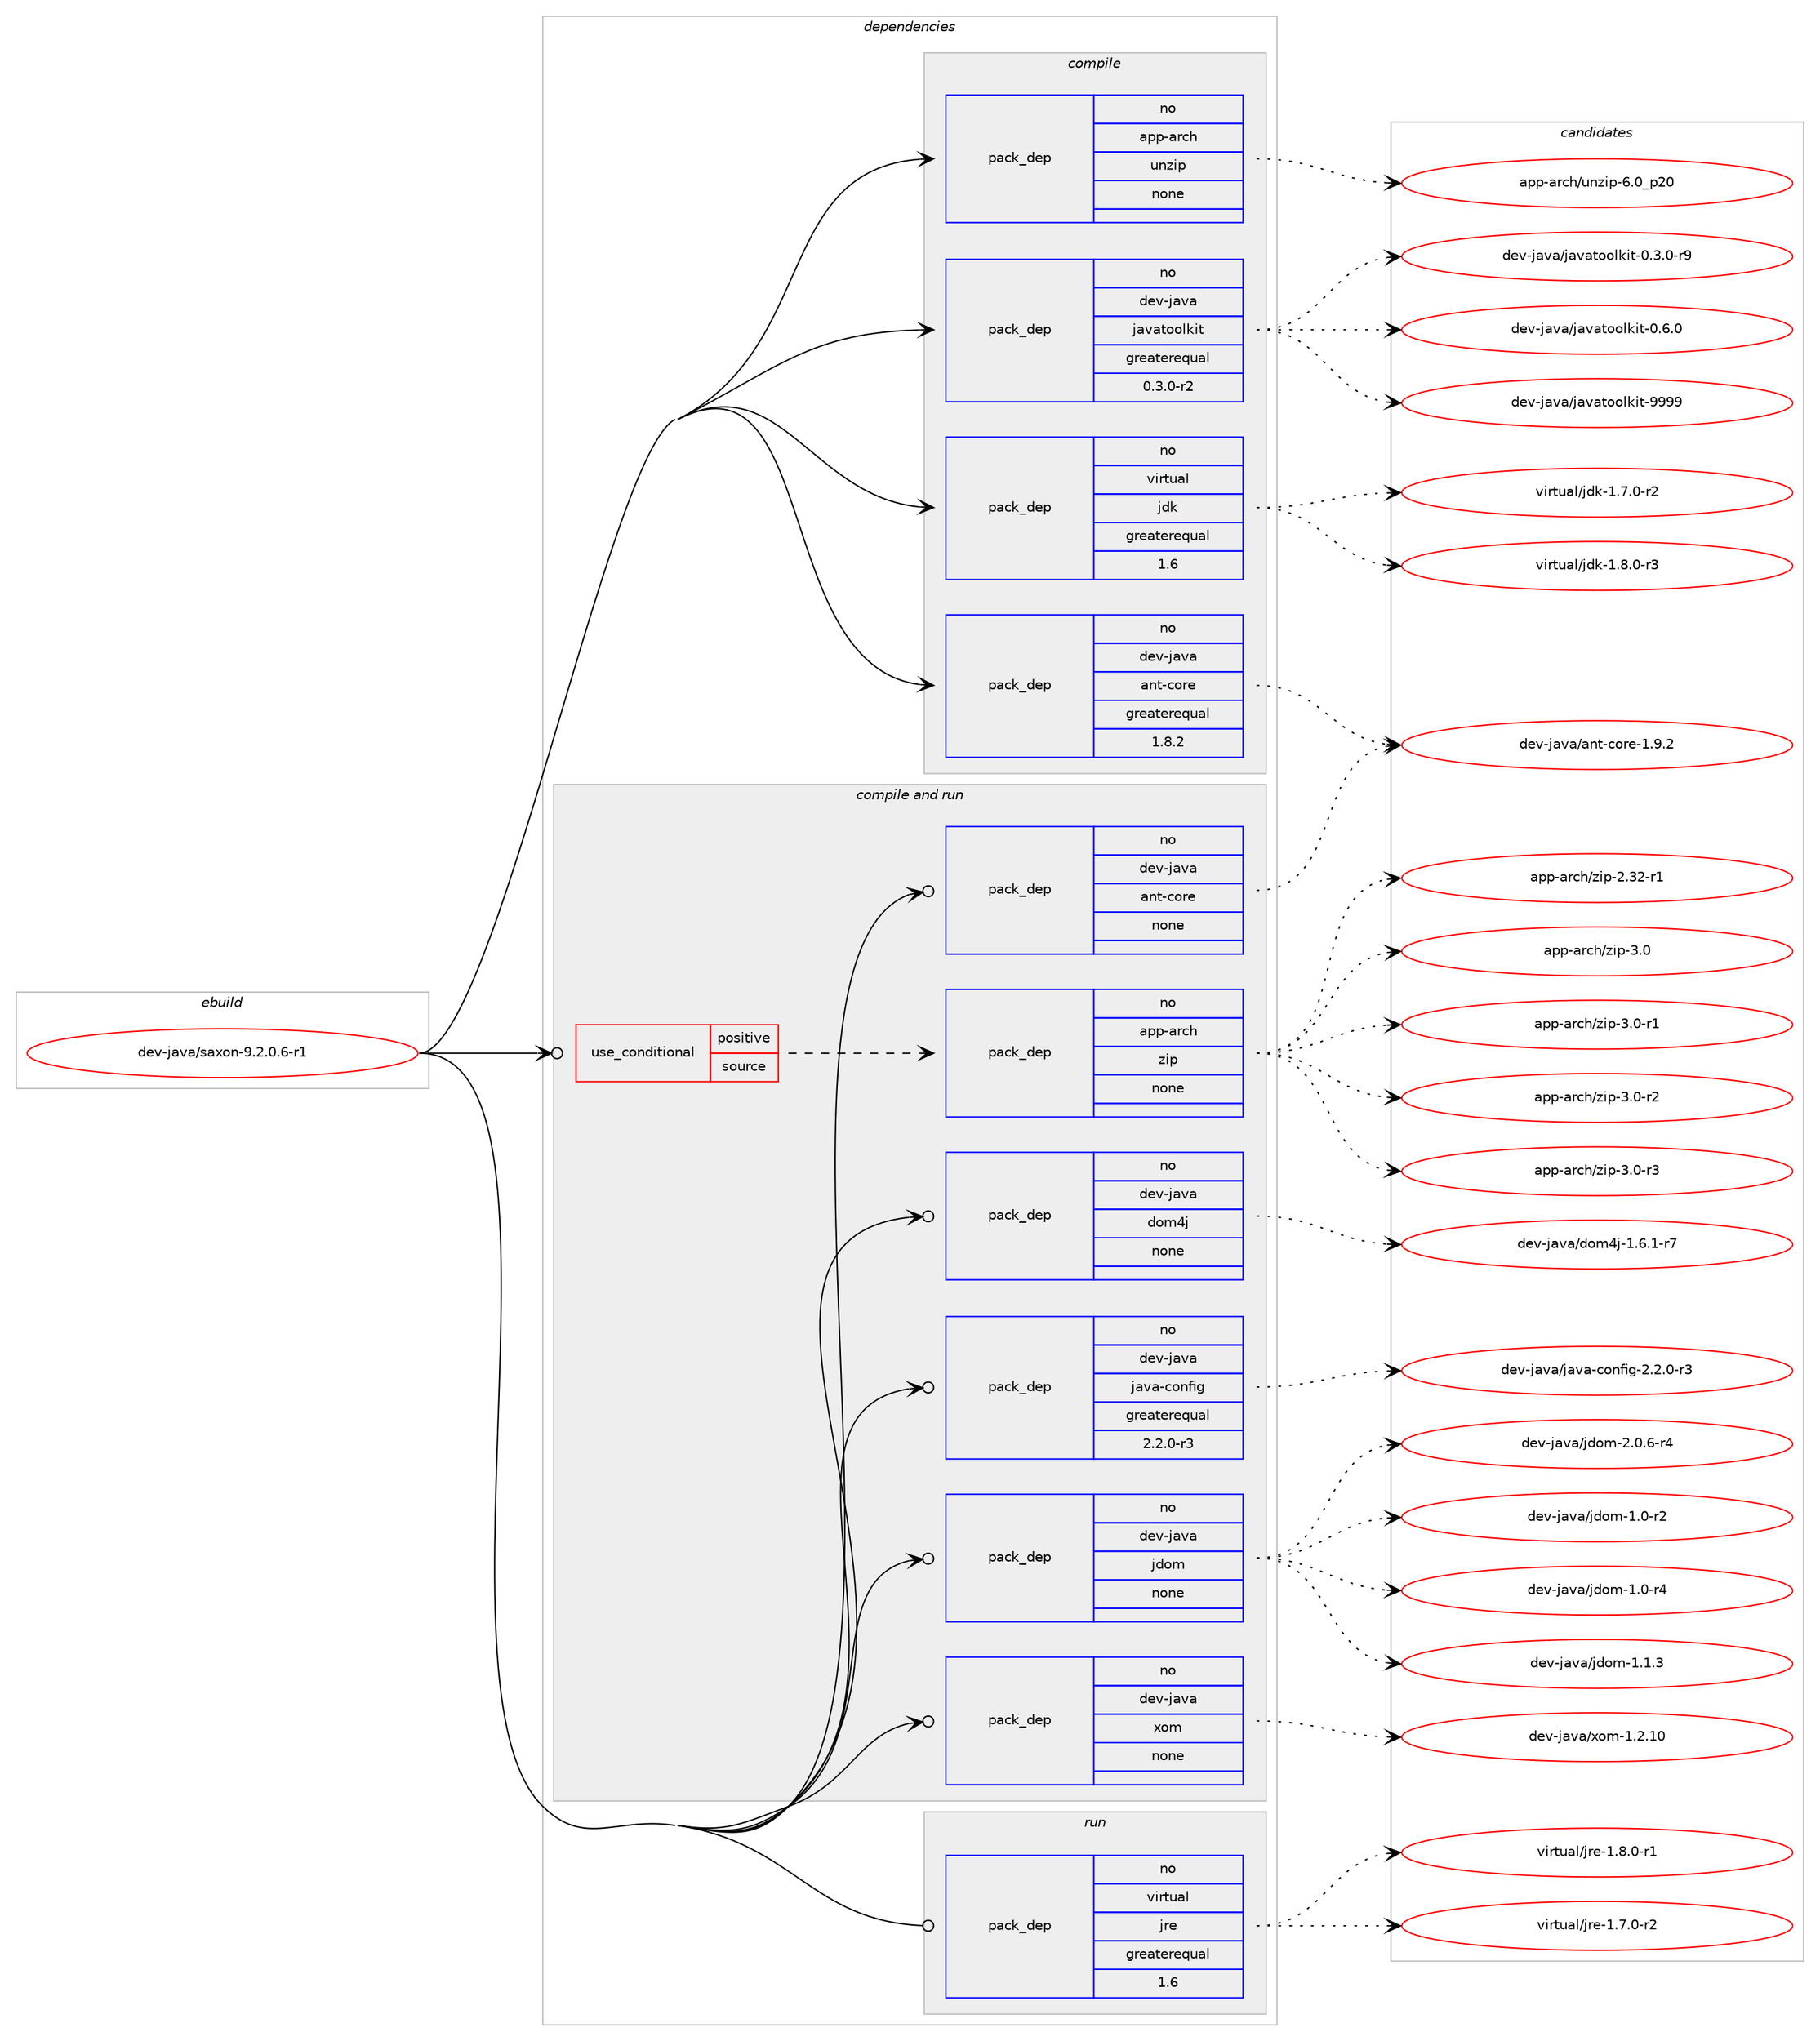 digraph prolog {

# *************
# Graph options
# *************

newrank=true;
concentrate=true;
compound=true;
graph [rankdir=LR,fontname=Helvetica,fontsize=10,ranksep=1.5];#, ranksep=2.5, nodesep=0.2];
edge  [arrowhead=vee];
node  [fontname=Helvetica,fontsize=10];

# **********
# The ebuild
# **********

subgraph cluster_leftcol {
color=gray;
rank=same;
label=<<i>ebuild</i>>;
id [label="dev-java/saxon-9.2.0.6-r1", color=red, width=4, href="../dev-java/saxon-9.2.0.6-r1.svg"];
}

# ****************
# The dependencies
# ****************

subgraph cluster_midcol {
color=gray;
label=<<i>dependencies</i>>;
subgraph cluster_compile {
fillcolor="#eeeeee";
style=filled;
label=<<i>compile</i>>;
subgraph pack79067 {
dependency104622 [label=<<TABLE BORDER="0" CELLBORDER="1" CELLSPACING="0" CELLPADDING="4" WIDTH="220"><TR><TD ROWSPAN="6" CELLPADDING="30">pack_dep</TD></TR><TR><TD WIDTH="110">no</TD></TR><TR><TD>app-arch</TD></TR><TR><TD>unzip</TD></TR><TR><TD>none</TD></TR><TR><TD></TD></TR></TABLE>>, shape=none, color=blue];
}
id:e -> dependency104622:w [weight=20,style="solid",arrowhead="vee"];
subgraph pack79068 {
dependency104623 [label=<<TABLE BORDER="0" CELLBORDER="1" CELLSPACING="0" CELLPADDING="4" WIDTH="220"><TR><TD ROWSPAN="6" CELLPADDING="30">pack_dep</TD></TR><TR><TD WIDTH="110">no</TD></TR><TR><TD>dev-java</TD></TR><TR><TD>ant-core</TD></TR><TR><TD>greaterequal</TD></TR><TR><TD>1.8.2</TD></TR></TABLE>>, shape=none, color=blue];
}
id:e -> dependency104623:w [weight=20,style="solid",arrowhead="vee"];
subgraph pack79069 {
dependency104624 [label=<<TABLE BORDER="0" CELLBORDER="1" CELLSPACING="0" CELLPADDING="4" WIDTH="220"><TR><TD ROWSPAN="6" CELLPADDING="30">pack_dep</TD></TR><TR><TD WIDTH="110">no</TD></TR><TR><TD>dev-java</TD></TR><TR><TD>javatoolkit</TD></TR><TR><TD>greaterequal</TD></TR><TR><TD>0.3.0-r2</TD></TR></TABLE>>, shape=none, color=blue];
}
id:e -> dependency104624:w [weight=20,style="solid",arrowhead="vee"];
subgraph pack79070 {
dependency104625 [label=<<TABLE BORDER="0" CELLBORDER="1" CELLSPACING="0" CELLPADDING="4" WIDTH="220"><TR><TD ROWSPAN="6" CELLPADDING="30">pack_dep</TD></TR><TR><TD WIDTH="110">no</TD></TR><TR><TD>virtual</TD></TR><TR><TD>jdk</TD></TR><TR><TD>greaterequal</TD></TR><TR><TD>1.6</TD></TR></TABLE>>, shape=none, color=blue];
}
id:e -> dependency104625:w [weight=20,style="solid",arrowhead="vee"];
}
subgraph cluster_compileandrun {
fillcolor="#eeeeee";
style=filled;
label=<<i>compile and run</i>>;
subgraph cond22521 {
dependency104626 [label=<<TABLE BORDER="0" CELLBORDER="1" CELLSPACING="0" CELLPADDING="4"><TR><TD ROWSPAN="3" CELLPADDING="10">use_conditional</TD></TR><TR><TD>positive</TD></TR><TR><TD>source</TD></TR></TABLE>>, shape=none, color=red];
subgraph pack79071 {
dependency104627 [label=<<TABLE BORDER="0" CELLBORDER="1" CELLSPACING="0" CELLPADDING="4" WIDTH="220"><TR><TD ROWSPAN="6" CELLPADDING="30">pack_dep</TD></TR><TR><TD WIDTH="110">no</TD></TR><TR><TD>app-arch</TD></TR><TR><TD>zip</TD></TR><TR><TD>none</TD></TR><TR><TD></TD></TR></TABLE>>, shape=none, color=blue];
}
dependency104626:e -> dependency104627:w [weight=20,style="dashed",arrowhead="vee"];
}
id:e -> dependency104626:w [weight=20,style="solid",arrowhead="odotvee"];
subgraph pack79072 {
dependency104628 [label=<<TABLE BORDER="0" CELLBORDER="1" CELLSPACING="0" CELLPADDING="4" WIDTH="220"><TR><TD ROWSPAN="6" CELLPADDING="30">pack_dep</TD></TR><TR><TD WIDTH="110">no</TD></TR><TR><TD>dev-java</TD></TR><TR><TD>ant-core</TD></TR><TR><TD>none</TD></TR><TR><TD></TD></TR></TABLE>>, shape=none, color=blue];
}
id:e -> dependency104628:w [weight=20,style="solid",arrowhead="odotvee"];
subgraph pack79073 {
dependency104629 [label=<<TABLE BORDER="0" CELLBORDER="1" CELLSPACING="0" CELLPADDING="4" WIDTH="220"><TR><TD ROWSPAN="6" CELLPADDING="30">pack_dep</TD></TR><TR><TD WIDTH="110">no</TD></TR><TR><TD>dev-java</TD></TR><TR><TD>dom4j</TD></TR><TR><TD>none</TD></TR><TR><TD></TD></TR></TABLE>>, shape=none, color=blue];
}
id:e -> dependency104629:w [weight=20,style="solid",arrowhead="odotvee"];
subgraph pack79074 {
dependency104630 [label=<<TABLE BORDER="0" CELLBORDER="1" CELLSPACING="0" CELLPADDING="4" WIDTH="220"><TR><TD ROWSPAN="6" CELLPADDING="30">pack_dep</TD></TR><TR><TD WIDTH="110">no</TD></TR><TR><TD>dev-java</TD></TR><TR><TD>java-config</TD></TR><TR><TD>greaterequal</TD></TR><TR><TD>2.2.0-r3</TD></TR></TABLE>>, shape=none, color=blue];
}
id:e -> dependency104630:w [weight=20,style="solid",arrowhead="odotvee"];
subgraph pack79075 {
dependency104631 [label=<<TABLE BORDER="0" CELLBORDER="1" CELLSPACING="0" CELLPADDING="4" WIDTH="220"><TR><TD ROWSPAN="6" CELLPADDING="30">pack_dep</TD></TR><TR><TD WIDTH="110">no</TD></TR><TR><TD>dev-java</TD></TR><TR><TD>jdom</TD></TR><TR><TD>none</TD></TR><TR><TD></TD></TR></TABLE>>, shape=none, color=blue];
}
id:e -> dependency104631:w [weight=20,style="solid",arrowhead="odotvee"];
subgraph pack79076 {
dependency104632 [label=<<TABLE BORDER="0" CELLBORDER="1" CELLSPACING="0" CELLPADDING="4" WIDTH="220"><TR><TD ROWSPAN="6" CELLPADDING="30">pack_dep</TD></TR><TR><TD WIDTH="110">no</TD></TR><TR><TD>dev-java</TD></TR><TR><TD>xom</TD></TR><TR><TD>none</TD></TR><TR><TD></TD></TR></TABLE>>, shape=none, color=blue];
}
id:e -> dependency104632:w [weight=20,style="solid",arrowhead="odotvee"];
}
subgraph cluster_run {
fillcolor="#eeeeee";
style=filled;
label=<<i>run</i>>;
subgraph pack79077 {
dependency104633 [label=<<TABLE BORDER="0" CELLBORDER="1" CELLSPACING="0" CELLPADDING="4" WIDTH="220"><TR><TD ROWSPAN="6" CELLPADDING="30">pack_dep</TD></TR><TR><TD WIDTH="110">no</TD></TR><TR><TD>virtual</TD></TR><TR><TD>jre</TD></TR><TR><TD>greaterequal</TD></TR><TR><TD>1.6</TD></TR></TABLE>>, shape=none, color=blue];
}
id:e -> dependency104633:w [weight=20,style="solid",arrowhead="odot"];
}
}

# **************
# The candidates
# **************

subgraph cluster_choices {
rank=same;
color=gray;
label=<<i>candidates</i>>;

subgraph choice79067 {
color=black;
nodesep=1;
choice971121124597114991044711711012210511245544648951125048 [label="app-arch/unzip-6.0_p20", color=red, width=4,href="../app-arch/unzip-6.0_p20.svg"];
dependency104622:e -> choice971121124597114991044711711012210511245544648951125048:w [style=dotted,weight="100"];
}
subgraph choice79068 {
color=black;
nodesep=1;
choice10010111845106971189747971101164599111114101454946574650 [label="dev-java/ant-core-1.9.2", color=red, width=4,href="../dev-java/ant-core-1.9.2.svg"];
dependency104623:e -> choice10010111845106971189747971101164599111114101454946574650:w [style=dotted,weight="100"];
}
subgraph choice79069 {
color=black;
nodesep=1;
choice1001011184510697118974710697118971161111111081071051164548465146484511457 [label="dev-java/javatoolkit-0.3.0-r9", color=red, width=4,href="../dev-java/javatoolkit-0.3.0-r9.svg"];
choice100101118451069711897471069711897116111111108107105116454846544648 [label="dev-java/javatoolkit-0.6.0", color=red, width=4,href="../dev-java/javatoolkit-0.6.0.svg"];
choice1001011184510697118974710697118971161111111081071051164557575757 [label="dev-java/javatoolkit-9999", color=red, width=4,href="../dev-java/javatoolkit-9999.svg"];
dependency104624:e -> choice1001011184510697118974710697118971161111111081071051164548465146484511457:w [style=dotted,weight="100"];
dependency104624:e -> choice100101118451069711897471069711897116111111108107105116454846544648:w [style=dotted,weight="100"];
dependency104624:e -> choice1001011184510697118974710697118971161111111081071051164557575757:w [style=dotted,weight="100"];
}
subgraph choice79070 {
color=black;
nodesep=1;
choice11810511411611797108471061001074549465546484511450 [label="virtual/jdk-1.7.0-r2", color=red, width=4,href="../virtual/jdk-1.7.0-r2.svg"];
choice11810511411611797108471061001074549465646484511451 [label="virtual/jdk-1.8.0-r3", color=red, width=4,href="../virtual/jdk-1.8.0-r3.svg"];
dependency104625:e -> choice11810511411611797108471061001074549465546484511450:w [style=dotted,weight="100"];
dependency104625:e -> choice11810511411611797108471061001074549465646484511451:w [style=dotted,weight="100"];
}
subgraph choice79071 {
color=black;
nodesep=1;
choice971121124597114991044712210511245504651504511449 [label="app-arch/zip-2.32-r1", color=red, width=4,href="../app-arch/zip-2.32-r1.svg"];
choice971121124597114991044712210511245514648 [label="app-arch/zip-3.0", color=red, width=4,href="../app-arch/zip-3.0.svg"];
choice9711211245971149910447122105112455146484511449 [label="app-arch/zip-3.0-r1", color=red, width=4,href="../app-arch/zip-3.0-r1.svg"];
choice9711211245971149910447122105112455146484511450 [label="app-arch/zip-3.0-r2", color=red, width=4,href="../app-arch/zip-3.0-r2.svg"];
choice9711211245971149910447122105112455146484511451 [label="app-arch/zip-3.0-r3", color=red, width=4,href="../app-arch/zip-3.0-r3.svg"];
dependency104627:e -> choice971121124597114991044712210511245504651504511449:w [style=dotted,weight="100"];
dependency104627:e -> choice971121124597114991044712210511245514648:w [style=dotted,weight="100"];
dependency104627:e -> choice9711211245971149910447122105112455146484511449:w [style=dotted,weight="100"];
dependency104627:e -> choice9711211245971149910447122105112455146484511450:w [style=dotted,weight="100"];
dependency104627:e -> choice9711211245971149910447122105112455146484511451:w [style=dotted,weight="100"];
}
subgraph choice79072 {
color=black;
nodesep=1;
choice10010111845106971189747971101164599111114101454946574650 [label="dev-java/ant-core-1.9.2", color=red, width=4,href="../dev-java/ant-core-1.9.2.svg"];
dependency104628:e -> choice10010111845106971189747971101164599111114101454946574650:w [style=dotted,weight="100"];
}
subgraph choice79073 {
color=black;
nodesep=1;
choice10010111845106971189747100111109521064549465446494511455 [label="dev-java/dom4j-1.6.1-r7", color=red, width=4,href="../dev-java/dom4j-1.6.1-r7.svg"];
dependency104629:e -> choice10010111845106971189747100111109521064549465446494511455:w [style=dotted,weight="100"];
}
subgraph choice79074 {
color=black;
nodesep=1;
choice10010111845106971189747106971189745991111101021051034550465046484511451 [label="dev-java/java-config-2.2.0-r3", color=red, width=4,href="../dev-java/java-config-2.2.0-r3.svg"];
dependency104630:e -> choice10010111845106971189747106971189745991111101021051034550465046484511451:w [style=dotted,weight="100"];
}
subgraph choice79075 {
color=black;
nodesep=1;
choice10010111845106971189747106100111109454946484511450 [label="dev-java/jdom-1.0-r2", color=red, width=4,href="../dev-java/jdom-1.0-r2.svg"];
choice10010111845106971189747106100111109454946484511452 [label="dev-java/jdom-1.0-r4", color=red, width=4,href="../dev-java/jdom-1.0-r4.svg"];
choice10010111845106971189747106100111109454946494651 [label="dev-java/jdom-1.1.3", color=red, width=4,href="../dev-java/jdom-1.1.3.svg"];
choice100101118451069711897471061001111094550464846544511452 [label="dev-java/jdom-2.0.6-r4", color=red, width=4,href="../dev-java/jdom-2.0.6-r4.svg"];
dependency104631:e -> choice10010111845106971189747106100111109454946484511450:w [style=dotted,weight="100"];
dependency104631:e -> choice10010111845106971189747106100111109454946484511452:w [style=dotted,weight="100"];
dependency104631:e -> choice10010111845106971189747106100111109454946494651:w [style=dotted,weight="100"];
dependency104631:e -> choice100101118451069711897471061001111094550464846544511452:w [style=dotted,weight="100"];
}
subgraph choice79076 {
color=black;
nodesep=1;
choice1001011184510697118974712011110945494650464948 [label="dev-java/xom-1.2.10", color=red, width=4,href="../dev-java/xom-1.2.10.svg"];
dependency104632:e -> choice1001011184510697118974712011110945494650464948:w [style=dotted,weight="100"];
}
subgraph choice79077 {
color=black;
nodesep=1;
choice11810511411611797108471061141014549465546484511450 [label="virtual/jre-1.7.0-r2", color=red, width=4,href="../virtual/jre-1.7.0-r2.svg"];
choice11810511411611797108471061141014549465646484511449 [label="virtual/jre-1.8.0-r1", color=red, width=4,href="../virtual/jre-1.8.0-r1.svg"];
dependency104633:e -> choice11810511411611797108471061141014549465546484511450:w [style=dotted,weight="100"];
dependency104633:e -> choice11810511411611797108471061141014549465646484511449:w [style=dotted,weight="100"];
}
}

}
